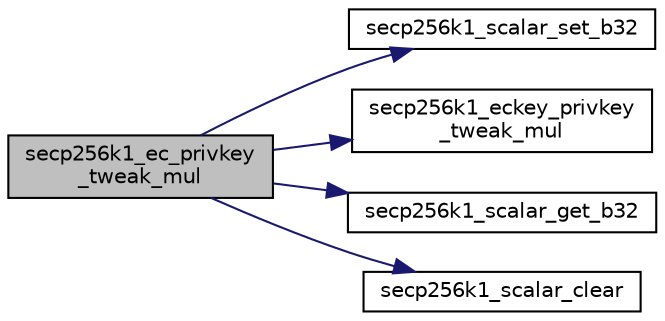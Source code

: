 digraph "secp256k1_ec_privkey_tweak_mul"
{
  edge [fontname="Helvetica",fontsize="10",labelfontname="Helvetica",labelfontsize="10"];
  node [fontname="Helvetica",fontsize="10",shape=record];
  rankdir="LR";
  Node113 [label="secp256k1_ec_privkey\l_tweak_mul",height=0.2,width=0.4,color="black", fillcolor="grey75", style="filled", fontcolor="black"];
  Node113 -> Node114 [color="midnightblue",fontsize="10",style="solid",fontname="Helvetica"];
  Node114 [label="secp256k1_scalar_set_b32",height=0.2,width=0.4,color="black", fillcolor="white", style="filled",URL="$db/d94/scalar_8h.html#a25cc2d45ae1d1765d07c3313cdf46fa0",tooltip="Set a scalar from a big endian byte array. "];
  Node113 -> Node115 [color="midnightblue",fontsize="10",style="solid",fontname="Helvetica"];
  Node115 [label="secp256k1_eckey_privkey\l_tweak_mul",height=0.2,width=0.4,color="black", fillcolor="white", style="filled",URL="$da/dff/eckey_8h.html#a44d6fea032144d033d49fd5c19f51a95"];
  Node113 -> Node116 [color="midnightblue",fontsize="10",style="solid",fontname="Helvetica"];
  Node116 [label="secp256k1_scalar_get_b32",height=0.2,width=0.4,color="black", fillcolor="white", style="filled",URL="$db/d94/scalar_8h.html#a4fa08f8af5a23f505b44c9ef1bec1831",tooltip="Convert a scalar to a byte array. "];
  Node113 -> Node117 [color="midnightblue",fontsize="10",style="solid",fontname="Helvetica"];
  Node117 [label="secp256k1_scalar_clear",height=0.2,width=0.4,color="black", fillcolor="white", style="filled",URL="$db/d94/scalar_8h.html#ad8fb9bc2a828903963bf37806d8edd11",tooltip="Clear a scalar to prevent the leak of sensitive data. "];
}

